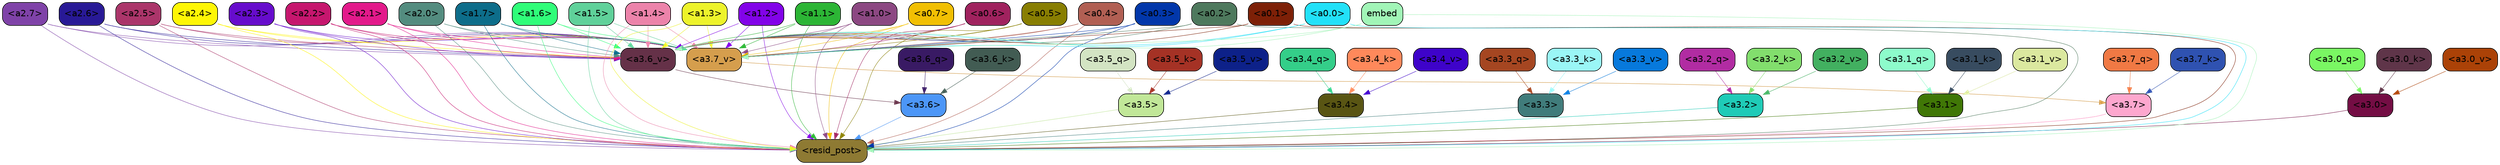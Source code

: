 strict digraph "" {
	graph [bgcolor=transparent,
		layout=dot,
		overlap=false,
		splines=true
	];
	"<a3.7>"	[color=black,
		fillcolor="#fda7ce",
		fontname=Helvetica,
		shape=box,
		style="filled, rounded"];
	"<resid_post>"	[color=black,
		fillcolor="#8e7a33",
		fontname=Helvetica,
		shape=box,
		style="filled, rounded"];
	"<a3.7>" -> "<resid_post>"	[color="#fda7ce",
		penwidth=0.8263697922229767];
	"<a3.6>"	[color=black,
		fillcolor="#4c96f7",
		fontname=Helvetica,
		shape=box,
		style="filled, rounded"];
	"<a3.6>" -> "<resid_post>"	[color="#4c96f7",
		penwidth=0.6];
	"<a3.5>"	[color=black,
		fillcolor="#c1e798",
		fontname=Helvetica,
		shape=box,
		style="filled, rounded"];
	"<a3.5>" -> "<resid_post>"	[color="#c1e798",
		penwidth=0.6];
	"<a3.4>"	[color=black,
		fillcolor="#595513",
		fontname=Helvetica,
		shape=box,
		style="filled, rounded"];
	"<a3.4>" -> "<resid_post>"	[color="#595513",
		penwidth=0.6];
	"<a3.3>"	[color=black,
		fillcolor="#407c7b",
		fontname=Helvetica,
		shape=box,
		style="filled, rounded"];
	"<a3.3>" -> "<resid_post>"	[color="#407c7b",
		penwidth=0.6];
	"<a3.2>"	[color=black,
		fillcolor="#1fcbb7",
		fontname=Helvetica,
		shape=box,
		style="filled, rounded"];
	"<a3.2>" -> "<resid_post>"	[color="#1fcbb7",
		penwidth=0.6];
	"<a3.1>"	[color=black,
		fillcolor="#407706",
		fontname=Helvetica,
		shape=box,
		style="filled, rounded"];
	"<a3.1>" -> "<resid_post>"	[color="#407706",
		penwidth=0.6];
	"<a3.0>"	[color=black,
		fillcolor="#740d44",
		fontname=Helvetica,
		shape=box,
		style="filled, rounded"];
	"<a3.0>" -> "<resid_post>"	[color="#740d44",
		penwidth=0.6];
	"<a2.7>"	[color=black,
		fillcolor="#7f42a8",
		fontname=Helvetica,
		shape=box,
		style="filled, rounded"];
	"<a2.7>" -> "<resid_post>"	[color="#7f42a8",
		penwidth=0.6];
	"<a3.7_v>"	[color=black,
		fillcolor="#d59e4d",
		fontname=Helvetica,
		shape=box,
		style="filled, rounded"];
	"<a2.7>" -> "<a3.7_v>"	[color="#7f42a8",
		penwidth=0.6];
	"<a3.6_v>"	[color=black,
		fillcolor="#653148",
		fontname=Helvetica,
		shape=box,
		style="filled, rounded"];
	"<a2.7>" -> "<a3.6_v>"	[color="#7f42a8",
		penwidth=0.6];
	"<a2.6>"	[color=black,
		fillcolor="#281996",
		fontname=Helvetica,
		shape=box,
		style="filled, rounded"];
	"<a2.6>" -> "<resid_post>"	[color="#281996",
		penwidth=0.6];
	"<a2.6>" -> "<a3.7_v>"	[color="#281996",
		penwidth=0.6];
	"<a2.6>" -> "<a3.6_v>"	[color="#281996",
		penwidth=0.6];
	"<a2.5>"	[color=black,
		fillcolor="#ab356a",
		fontname=Helvetica,
		shape=box,
		style="filled, rounded"];
	"<a2.5>" -> "<resid_post>"	[color="#ab356a",
		penwidth=0.6];
	"<a2.5>" -> "<a3.7_v>"	[color="#ab356a",
		penwidth=0.6];
	"<a2.5>" -> "<a3.6_v>"	[color="#ab356a",
		penwidth=0.6];
	"<a2.4>"	[color=black,
		fillcolor="#fef605",
		fontname=Helvetica,
		shape=box,
		style="filled, rounded"];
	"<a2.4>" -> "<resid_post>"	[color="#fef605",
		penwidth=0.6];
	"<a2.4>" -> "<a3.7_v>"	[color="#fef605",
		penwidth=0.6];
	"<a2.4>" -> "<a3.6_v>"	[color="#fef605",
		penwidth=0.6];
	"<a2.3>"	[color=black,
		fillcolor="#660ccc",
		fontname=Helvetica,
		shape=box,
		style="filled, rounded"];
	"<a2.3>" -> "<resid_post>"	[color="#660ccc",
		penwidth=0.6];
	"<a2.3>" -> "<a3.7_v>"	[color="#660ccc",
		penwidth=0.6];
	"<a2.3>" -> "<a3.6_v>"	[color="#660ccc",
		penwidth=0.6];
	"<a2.2>"	[color=black,
		fillcolor="#c6166e",
		fontname=Helvetica,
		shape=box,
		style="filled, rounded"];
	"<a2.2>" -> "<resid_post>"	[color="#c6166e",
		penwidth=0.6];
	"<a2.2>" -> "<a3.7_v>"	[color="#c6166e",
		penwidth=0.6];
	"<a2.2>" -> "<a3.6_v>"	[color="#c6166e",
		penwidth=0.6];
	"<a2.1>"	[color=black,
		fillcolor="#e3198b",
		fontname=Helvetica,
		shape=box,
		style="filled, rounded"];
	"<a2.1>" -> "<resid_post>"	[color="#e3198b",
		penwidth=0.6];
	"<a2.1>" -> "<a3.7_v>"	[color="#e3198b",
		penwidth=0.6];
	"<a2.1>" -> "<a3.6_v>"	[color="#e3198b",
		penwidth=0.6];
	"<a2.0>"	[color=black,
		fillcolor="#538c7f",
		fontname=Helvetica,
		shape=box,
		style="filled, rounded"];
	"<a2.0>" -> "<resid_post>"	[color="#538c7f",
		penwidth=0.6];
	"<a2.0>" -> "<a3.7_v>"	[color="#538c7f",
		penwidth=0.6];
	"<a2.0>" -> "<a3.6_v>"	[color="#538c7f",
		penwidth=0.6];
	"<a1.7>"	[color=black,
		fillcolor="#0d6d8a",
		fontname=Helvetica,
		shape=box,
		style="filled, rounded"];
	"<a1.7>" -> "<resid_post>"	[color="#0d6d8a",
		penwidth=0.6];
	"<a1.7>" -> "<a3.7_v>"	[color="#0d6d8a",
		penwidth=0.6];
	"<a1.7>" -> "<a3.6_v>"	[color="#0d6d8a",
		penwidth=0.6];
	"<a1.6>"	[color=black,
		fillcolor="#2ffd79",
		fontname=Helvetica,
		shape=box,
		style="filled, rounded"];
	"<a1.6>" -> "<resid_post>"	[color="#2ffd79",
		penwidth=0.6];
	"<a1.6>" -> "<a3.7_v>"	[color="#2ffd79",
		penwidth=0.6];
	"<a1.6>" -> "<a3.6_v>"	[color="#2ffd79",
		penwidth=0.6];
	"<a1.5>"	[color=black,
		fillcolor="#5fd19a",
		fontname=Helvetica,
		shape=box,
		style="filled, rounded"];
	"<a1.5>" -> "<resid_post>"	[color="#5fd19a",
		penwidth=0.6];
	"<a1.5>" -> "<a3.7_v>"	[color="#5fd19a",
		penwidth=0.6];
	"<a1.5>" -> "<a3.6_v>"	[color="#5fd19a",
		penwidth=0.6];
	"<a1.4>"	[color=black,
		fillcolor="#ec83aa",
		fontname=Helvetica,
		shape=box,
		style="filled, rounded"];
	"<a1.4>" -> "<resid_post>"	[color="#ec83aa",
		penwidth=0.6];
	"<a1.4>" -> "<a3.7_v>"	[color="#ec83aa",
		penwidth=0.6];
	"<a1.4>" -> "<a3.6_v>"	[color="#ec83aa",
		penwidth=0.6];
	"<a1.3>"	[color=black,
		fillcolor="#edf32b",
		fontname=Helvetica,
		shape=box,
		style="filled, rounded"];
	"<a1.3>" -> "<resid_post>"	[color="#edf32b",
		penwidth=0.6];
	"<a1.3>" -> "<a3.7_v>"	[color="#edf32b",
		penwidth=0.6];
	"<a1.3>" -> "<a3.6_v>"	[color="#edf32b",
		penwidth=0.6];
	"<a1.2>"	[color=black,
		fillcolor="#8203e8",
		fontname=Helvetica,
		shape=box,
		style="filled, rounded"];
	"<a1.2>" -> "<resid_post>"	[color="#8203e8",
		penwidth=0.6];
	"<a1.2>" -> "<a3.7_v>"	[color="#8203e8",
		penwidth=0.6];
	"<a1.2>" -> "<a3.6_v>"	[color="#8203e8",
		penwidth=0.6];
	"<a1.1>"	[color=black,
		fillcolor="#2cb535",
		fontname=Helvetica,
		shape=box,
		style="filled, rounded"];
	"<a1.1>" -> "<resid_post>"	[color="#2cb535",
		penwidth=0.6];
	"<a1.1>" -> "<a3.7_v>"	[color="#2cb535",
		penwidth=0.6];
	"<a1.1>" -> "<a3.6_v>"	[color="#2cb535",
		penwidth=0.6];
	"<a1.0>"	[color=black,
		fillcolor="#8c4882",
		fontname=Helvetica,
		shape=box,
		style="filled, rounded"];
	"<a1.0>" -> "<resid_post>"	[color="#8c4882",
		penwidth=0.6];
	"<a1.0>" -> "<a3.7_v>"	[color="#8c4882",
		penwidth=0.6];
	"<a1.0>" -> "<a3.6_v>"	[color="#8c4882",
		penwidth=0.6];
	"<a0.7>"	[color=black,
		fillcolor="#f1bf03",
		fontname=Helvetica,
		shape=box,
		style="filled, rounded"];
	"<a0.7>" -> "<resid_post>"	[color="#f1bf03",
		penwidth=0.6];
	"<a0.7>" -> "<a3.7_v>"	[color="#f1bf03",
		penwidth=0.6];
	"<a0.7>" -> "<a3.6_v>"	[color="#f1bf03",
		penwidth=0.6];
	"<a0.6>"	[color=black,
		fillcolor="#a0225e",
		fontname=Helvetica,
		shape=box,
		style="filled, rounded"];
	"<a0.6>" -> "<resid_post>"	[color="#a0225e",
		penwidth=0.6];
	"<a0.6>" -> "<a3.7_v>"	[color="#a0225e",
		penwidth=0.6];
	"<a0.6>" -> "<a3.6_v>"	[color="#a0225e",
		penwidth=0.6];
	"<a0.5>"	[color=black,
		fillcolor="#887e02",
		fontname=Helvetica,
		shape=box,
		style="filled, rounded"];
	"<a0.5>" -> "<resid_post>"	[color="#887e02",
		penwidth=0.6];
	"<a0.5>" -> "<a3.7_v>"	[color="#887e02",
		penwidth=0.6];
	"<a0.5>" -> "<a3.6_v>"	[color="#887e02",
		penwidth=0.6];
	"<a0.4>"	[color=black,
		fillcolor="#b15f53",
		fontname=Helvetica,
		shape=box,
		style="filled, rounded"];
	"<a0.4>" -> "<resid_post>"	[color="#b15f53",
		penwidth=0.6];
	"<a0.4>" -> "<a3.7_v>"	[color="#b15f53",
		penwidth=0.6];
	"<a0.4>" -> "<a3.6_v>"	[color="#b15f53",
		penwidth=0.6];
	"<a0.3>"	[color=black,
		fillcolor="#0237aa",
		fontname=Helvetica,
		shape=box,
		style="filled, rounded"];
	"<a0.3>" -> "<resid_post>"	[color="#0237aa",
		penwidth=0.6];
	"<a0.3>" -> "<a3.7_v>"	[color="#0237aa",
		penwidth=0.6];
	"<a0.3>" -> "<a3.6_v>"	[color="#0237aa",
		penwidth=0.6];
	"<a0.2>"	[color=black,
		fillcolor="#4e795d",
		fontname=Helvetica,
		shape=box,
		style="filled, rounded"];
	"<a0.2>" -> "<resid_post>"	[color="#4e795d",
		penwidth=0.6];
	"<a0.2>" -> "<a3.7_v>"	[color="#4e795d",
		penwidth=0.6];
	"<a0.2>" -> "<a3.6_v>"	[color="#4e795d",
		penwidth=0.6];
	"<a0.1>"	[color=black,
		fillcolor="#7d2007",
		fontname=Helvetica,
		shape=box,
		style="filled, rounded"];
	"<a0.1>" -> "<resid_post>"	[color="#7d2007",
		penwidth=0.6];
	"<a0.1>" -> "<a3.7_v>"	[color="#7d2007",
		penwidth=0.6];
	"<a0.1>" -> "<a3.6_v>"	[color="#7d2007",
		penwidth=0.6];
	"<a0.0>"	[color=black,
		fillcolor="#22e1f8",
		fontname=Helvetica,
		shape=box,
		style="filled, rounded"];
	"<a0.0>" -> "<resid_post>"	[color="#22e1f8",
		penwidth=0.6];
	"<a0.0>" -> "<a3.7_v>"	[color="#22e1f8",
		penwidth=0.6];
	"<a0.0>" -> "<a3.6_v>"	[color="#22e1f8",
		penwidth=0.6];
	embed	[color=black,
		fillcolor="#a1f5b7",
		fontname=Helvetica,
		shape=box,
		style="filled, rounded"];
	embed -> "<resid_post>"	[color="#a1f5b7",
		penwidth=0.6];
	embed -> "<a3.7_v>"	[color="#a1f5b7",
		penwidth=0.6];
	embed -> "<a3.6_v>"	[color="#a1f5b7",
		penwidth=0.6];
	"<a3.7_q>"	[color=black,
		fillcolor="#f07944",
		fontname=Helvetica,
		shape=box,
		style="filled, rounded"];
	"<a3.7_q>" -> "<a3.7>"	[color="#f07944",
		penwidth=0.6];
	"<a3.6_q>"	[color=black,
		fillcolor="#391a64",
		fontname=Helvetica,
		shape=box,
		style="filled, rounded"];
	"<a3.6_q>" -> "<a3.6>"	[color="#391a64",
		penwidth=0.6];
	"<a3.5_q>"	[color=black,
		fillcolor="#d3e4c3",
		fontname=Helvetica,
		shape=box,
		style="filled, rounded"];
	"<a3.5_q>" -> "<a3.5>"	[color="#d3e4c3",
		penwidth=0.6];
	"<a3.4_q>"	[color=black,
		fillcolor="#34ce89",
		fontname=Helvetica,
		shape=box,
		style="filled, rounded"];
	"<a3.4_q>" -> "<a3.4>"	[color="#34ce89",
		penwidth=0.6];
	"<a3.3_q>"	[color=black,
		fillcolor="#a54621",
		fontname=Helvetica,
		shape=box,
		style="filled, rounded"];
	"<a3.3_q>" -> "<a3.3>"	[color="#a54621",
		penwidth=0.6];
	"<a3.2_q>"	[color=black,
		fillcolor="#b12ca2",
		fontname=Helvetica,
		shape=box,
		style="filled, rounded"];
	"<a3.2_q>" -> "<a3.2>"	[color="#b12ca2",
		penwidth=0.6];
	"<a3.1_q>"	[color=black,
		fillcolor="#8dfbcb",
		fontname=Helvetica,
		shape=box,
		style="filled, rounded"];
	"<a3.1_q>" -> "<a3.1>"	[color="#8dfbcb",
		penwidth=0.6];
	"<a3.0_q>"	[color=black,
		fillcolor="#7af763",
		fontname=Helvetica,
		shape=box,
		style="filled, rounded"];
	"<a3.0_q>" -> "<a3.0>"	[color="#7af763",
		penwidth=0.6];
	"<a3.7_k>"	[color=black,
		fillcolor="#2f52b1",
		fontname=Helvetica,
		shape=box,
		style="filled, rounded"];
	"<a3.7_k>" -> "<a3.7>"	[color="#2f52b1",
		penwidth=0.6];
	"<a3.6_k>"	[color=black,
		fillcolor="#425c53",
		fontname=Helvetica,
		shape=box,
		style="filled, rounded"];
	"<a3.6_k>" -> "<a3.6>"	[color="#425c53",
		penwidth=0.6];
	"<a3.5_k>"	[color=black,
		fillcolor="#a53225",
		fontname=Helvetica,
		shape=box,
		style="filled, rounded"];
	"<a3.5_k>" -> "<a3.5>"	[color="#a53225",
		penwidth=0.6];
	"<a3.4_k>"	[color=black,
		fillcolor="#ff895b",
		fontname=Helvetica,
		shape=box,
		style="filled, rounded"];
	"<a3.4_k>" -> "<a3.4>"	[color="#ff895b",
		penwidth=0.6];
	"<a3.3_k>"	[color=black,
		fillcolor="#9af6f6",
		fontname=Helvetica,
		shape=box,
		style="filled, rounded"];
	"<a3.3_k>" -> "<a3.3>"	[color="#9af6f6",
		penwidth=0.6];
	"<a3.2_k>"	[color=black,
		fillcolor="#82de6d",
		fontname=Helvetica,
		shape=box,
		style="filled, rounded"];
	"<a3.2_k>" -> "<a3.2>"	[color="#82de6d",
		penwidth=0.6];
	"<a3.1_k>"	[color=black,
		fillcolor="#384c60",
		fontname=Helvetica,
		shape=box,
		style="filled, rounded"];
	"<a3.1_k>" -> "<a3.1>"	[color="#384c60",
		penwidth=0.6];
	"<a3.0_k>"	[color=black,
		fillcolor="#5f3549",
		fontname=Helvetica,
		shape=box,
		style="filled, rounded"];
	"<a3.0_k>" -> "<a3.0>"	[color="#5f3549",
		penwidth=0.6];
	"<a3.7_v>" -> "<a3.7>"	[color="#d59e4d",
		penwidth=0.6738671064376831];
	"<a3.6_v>" -> "<a3.6>"	[color="#653148",
		penwidth=0.6];
	"<a3.5_v>"	[color=black,
		fillcolor="#0d2189",
		fontname=Helvetica,
		shape=box,
		style="filled, rounded"];
	"<a3.5_v>" -> "<a3.5>"	[color="#0d2189",
		penwidth=0.6];
	"<a3.4_v>"	[color=black,
		fillcolor="#3e03ca",
		fontname=Helvetica,
		shape=box,
		style="filled, rounded"];
	"<a3.4_v>" -> "<a3.4>"	[color="#3e03ca",
		penwidth=0.6];
	"<a3.3_v>"	[color=black,
		fillcolor="#0779dc",
		fontname=Helvetica,
		shape=box,
		style="filled, rounded"];
	"<a3.3_v>" -> "<a3.3>"	[color="#0779dc",
		penwidth=0.6];
	"<a3.2_v>"	[color=black,
		fillcolor="#42b060",
		fontname=Helvetica,
		shape=box,
		style="filled, rounded"];
	"<a3.2_v>" -> "<a3.2>"	[color="#42b060",
		penwidth=0.6];
	"<a3.1_v>"	[color=black,
		fillcolor="#dbe89f",
		fontname=Helvetica,
		shape=box,
		style="filled, rounded"];
	"<a3.1_v>" -> "<a3.1>"	[color="#dbe89f",
		penwidth=0.6];
	"<a3.0_v>"	[color=black,
		fillcolor="#ab4207",
		fontname=Helvetica,
		shape=box,
		style="filled, rounded"];
	"<a3.0_v>" -> "<a3.0>"	[color="#ab4207",
		penwidth=0.6];
}
